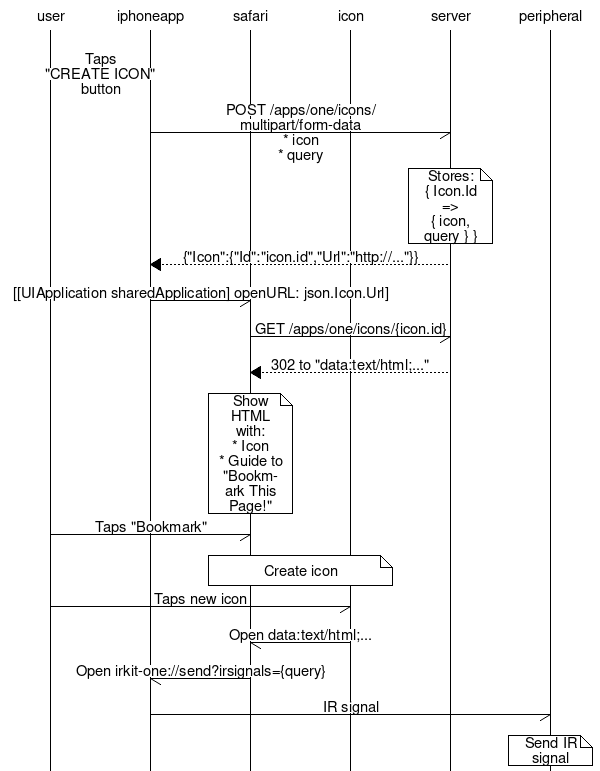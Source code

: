 msc {
    # entities
    user, iphoneapp, safari, icon, server, peripheral;

    # space
    |||;

    user -> iphoneapp [label = "Taps\n\"CREATE ICON\"\nbutton"];

    iphoneapp -> server [label = "POST /apps/one/icons/\nmultipart/form-data\n* icon\n* query"];

    server note server [label = "Stores:\n{ Icon.Id =>\n{ icon, query } }"];

    iphoneapp << server [label = "{\"Icon\":{\"Id\":\"icon.id\",\"Url\":\"http://...\"}}"];

    iphoneapp -> safari [label = "[[UIApplication sharedApplication] openURL: json.Icon.Url]"];
    safari -> server [label = "GET /apps/one/icons/{icon.id}"];
    safari << server [label = "302 to \"data:text/html;...\""];
    safari note safari [label = "Show HTML with:\n* Icon\n* Guide to \"Bookmark This Page!\""];

    user -> safari [label = "Taps \"Bookmark\""];
    safari note icon [label = "Create icon"];

    user -> icon [label = "Taps new icon"];
    safari <- icon [label = "Open data:text/html;..."];
    iphoneapp <- safari [label = "Open irkit-one://send?irsignals={query}"];
    iphoneapp -> peripheral [label = "IR signal"];
    peripheral note peripheral [label = "Send IR signal"];
}
